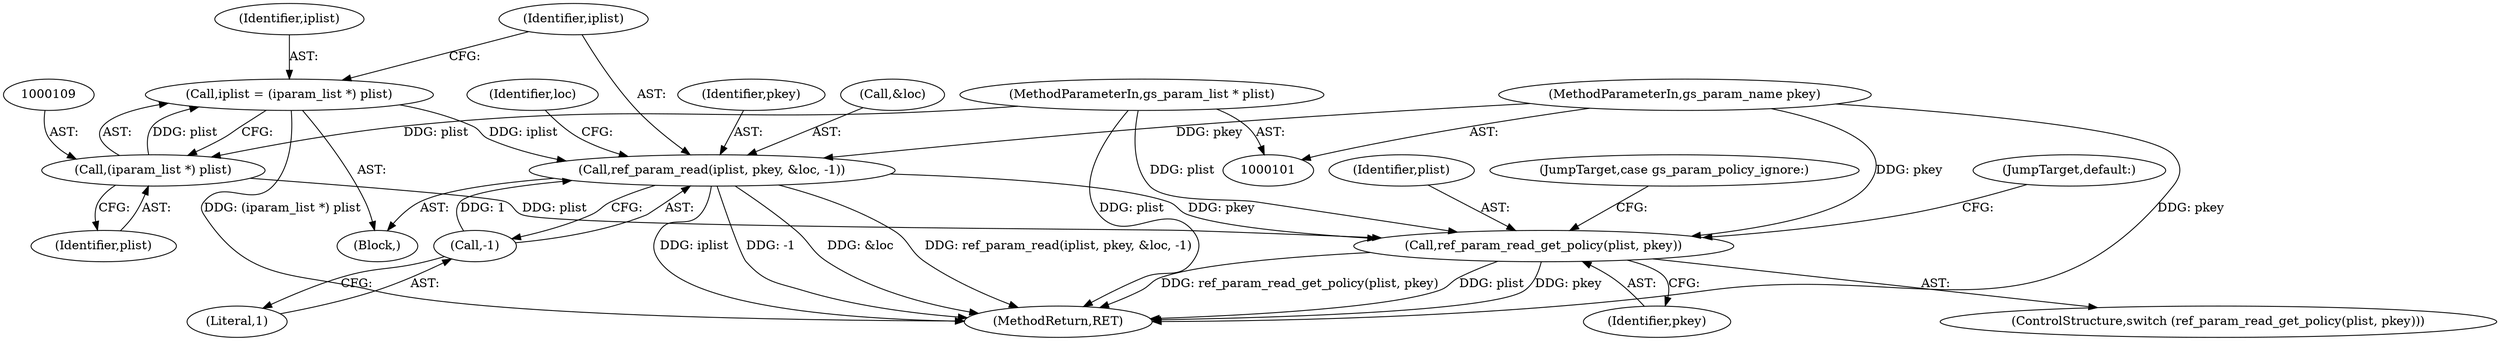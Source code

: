 digraph "1_ghostscript_c3476dde7743761a4e1d39a631716199b696b880_0@API" {
"1000112" [label="(Call,ref_param_read(iplist, pkey, &loc, -1))"];
"1000106" [label="(Call,iplist = (iparam_list *) plist)"];
"1000108" [label="(Call,(iparam_list *) plist)"];
"1000102" [label="(MethodParameterIn,gs_param_list * plist)"];
"1000103" [label="(MethodParameterIn,gs_param_name pkey)"];
"1000117" [label="(Call,-1)"];
"1000126" [label="(Call,ref_param_read_get_policy(plist, pkey))"];
"1000114" [label="(Identifier,pkey)"];
"1000128" [label="(Identifier,pkey)"];
"1000118" [label="(Literal,1)"];
"1000125" [label="(ControlStructure,switch (ref_param_read_get_policy(plist, pkey)))"];
"1000115" [label="(Call,&loc)"];
"1000105" [label="(Block,)"];
"1000110" [label="(Identifier,plist)"];
"1000138" [label="(MethodReturn,RET)"];
"1000127" [label="(Identifier,plist)"];
"1000108" [label="(Call,(iparam_list *) plist)"];
"1000126" [label="(Call,ref_param_read_get_policy(plist, pkey))"];
"1000130" [label="(JumpTarget,case gs_param_policy_ignore:)"];
"1000117" [label="(Call,-1)"];
"1000107" [label="(Identifier,iplist)"];
"1000135" [label="(JumpTarget,default:)"];
"1000103" [label="(MethodParameterIn,gs_param_name pkey)"];
"1000106" [label="(Call,iplist = (iparam_list *) plist)"];
"1000112" [label="(Call,ref_param_read(iplist, pkey, &loc, -1))"];
"1000102" [label="(MethodParameterIn,gs_param_list * plist)"];
"1000113" [label="(Identifier,iplist)"];
"1000122" [label="(Identifier,loc)"];
"1000112" -> "1000105"  [label="AST: "];
"1000112" -> "1000117"  [label="CFG: "];
"1000113" -> "1000112"  [label="AST: "];
"1000114" -> "1000112"  [label="AST: "];
"1000115" -> "1000112"  [label="AST: "];
"1000117" -> "1000112"  [label="AST: "];
"1000122" -> "1000112"  [label="CFG: "];
"1000112" -> "1000138"  [label="DDG: -1"];
"1000112" -> "1000138"  [label="DDG: &loc"];
"1000112" -> "1000138"  [label="DDG: ref_param_read(iplist, pkey, &loc, -1)"];
"1000112" -> "1000138"  [label="DDG: iplist"];
"1000106" -> "1000112"  [label="DDG: iplist"];
"1000103" -> "1000112"  [label="DDG: pkey"];
"1000117" -> "1000112"  [label="DDG: 1"];
"1000112" -> "1000126"  [label="DDG: pkey"];
"1000106" -> "1000105"  [label="AST: "];
"1000106" -> "1000108"  [label="CFG: "];
"1000107" -> "1000106"  [label="AST: "];
"1000108" -> "1000106"  [label="AST: "];
"1000113" -> "1000106"  [label="CFG: "];
"1000106" -> "1000138"  [label="DDG: (iparam_list *) plist"];
"1000108" -> "1000106"  [label="DDG: plist"];
"1000108" -> "1000110"  [label="CFG: "];
"1000109" -> "1000108"  [label="AST: "];
"1000110" -> "1000108"  [label="AST: "];
"1000102" -> "1000108"  [label="DDG: plist"];
"1000108" -> "1000126"  [label="DDG: plist"];
"1000102" -> "1000101"  [label="AST: "];
"1000102" -> "1000138"  [label="DDG: plist"];
"1000102" -> "1000126"  [label="DDG: plist"];
"1000103" -> "1000101"  [label="AST: "];
"1000103" -> "1000138"  [label="DDG: pkey"];
"1000103" -> "1000126"  [label="DDG: pkey"];
"1000117" -> "1000118"  [label="CFG: "];
"1000118" -> "1000117"  [label="AST: "];
"1000126" -> "1000125"  [label="AST: "];
"1000126" -> "1000128"  [label="CFG: "];
"1000127" -> "1000126"  [label="AST: "];
"1000128" -> "1000126"  [label="AST: "];
"1000130" -> "1000126"  [label="CFG: "];
"1000135" -> "1000126"  [label="CFG: "];
"1000126" -> "1000138"  [label="DDG: ref_param_read_get_policy(plist, pkey)"];
"1000126" -> "1000138"  [label="DDG: plist"];
"1000126" -> "1000138"  [label="DDG: pkey"];
}
